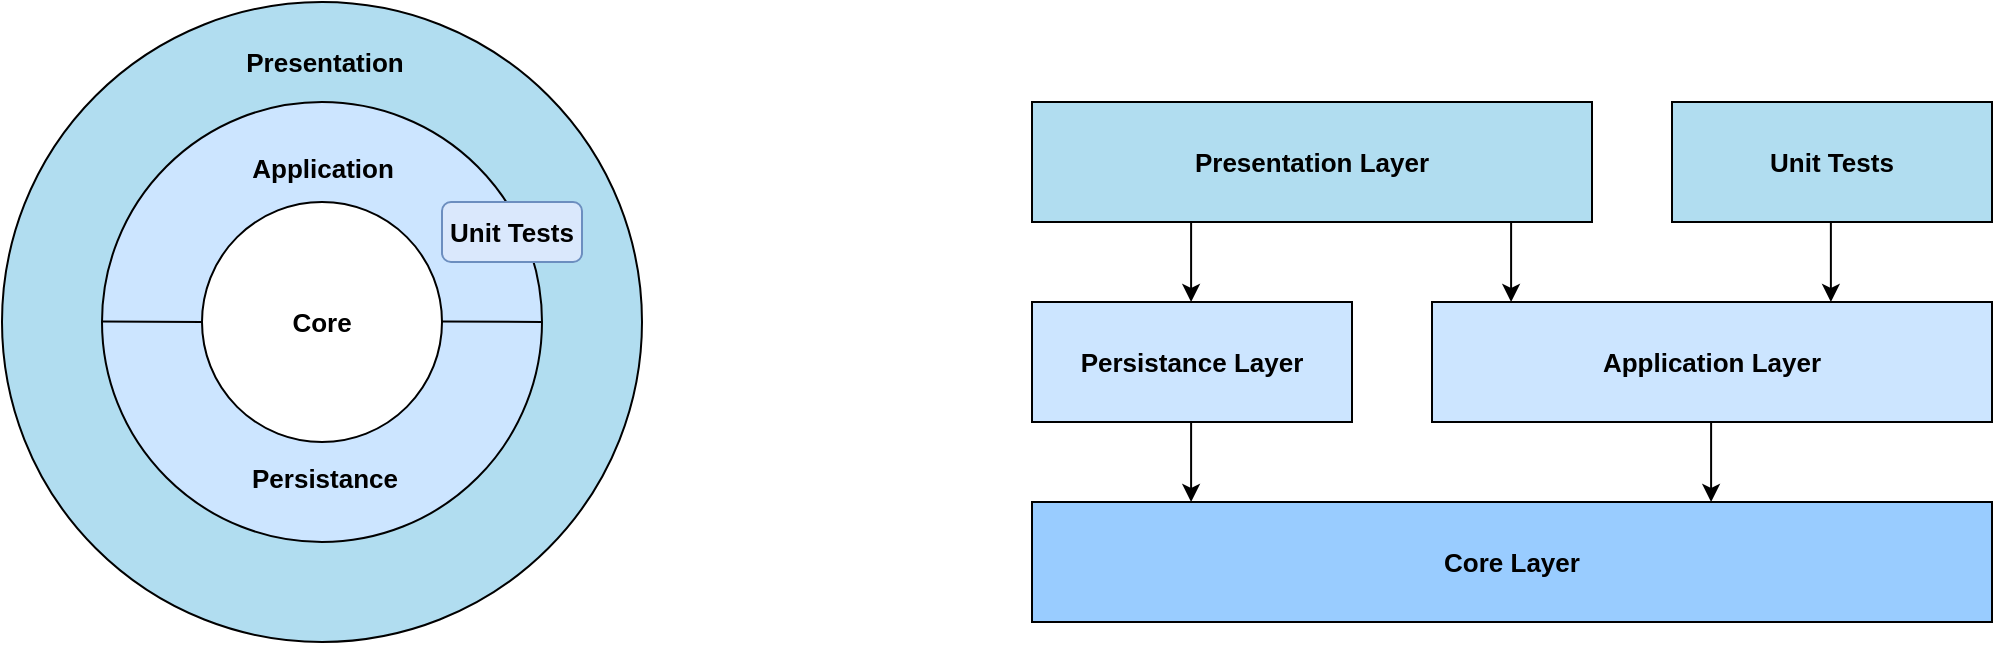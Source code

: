 <mxfile version="21.2.8" type="device">
  <diagram name="Page-1" id="JSJdlRF2Qm52VOK4EStN">
    <mxGraphModel dx="1044" dy="792" grid="1" gridSize="10" guides="1" tooltips="1" connect="1" arrows="1" fold="1" page="1" pageScale="1" pageWidth="1169" pageHeight="827" math="0" shadow="0">
      <root>
        <mxCell id="0" />
        <mxCell id="1" parent="0" />
        <mxCell id="PIq4xTd0Sl2iret5eptx-1" value="&lt;font style=&quot;font-size: 13px;&quot;&gt;&lt;b style=&quot;font-size: 13px;&quot;&gt;Core Layer&lt;/b&gt;&lt;/font&gt;" style="rounded=0;whiteSpace=wrap;html=1;fillColor=#99CCFF;strokeColor=#000000;fontSize=13;" vertex="1" parent="1">
          <mxGeometry x="600" y="280" width="480" height="60" as="geometry" />
        </mxCell>
        <mxCell id="PIq4xTd0Sl2iret5eptx-2" value="&lt;font style=&quot;font-size: 13px;&quot;&gt;&lt;b style=&quot;font-size: 13px;&quot;&gt;Application Layer&lt;/b&gt;&lt;/font&gt;" style="rounded=0;whiteSpace=wrap;html=1;fillColor=#CCE5FF;fontSize=13;" vertex="1" parent="1">
          <mxGeometry x="800" y="180" width="280" height="60" as="geometry" />
        </mxCell>
        <mxCell id="PIq4xTd0Sl2iret5eptx-3" value="&lt;font style=&quot;font-size: 13px;&quot;&gt;&lt;b style=&quot;font-size: 13px;&quot;&gt;Persistance Layer&lt;/b&gt;&lt;/font&gt;" style="rounded=0;whiteSpace=wrap;html=1;fillColor=#CCE5FF;fontSize=13;" vertex="1" parent="1">
          <mxGeometry x="600" y="180" width="160" height="60" as="geometry" />
        </mxCell>
        <mxCell id="PIq4xTd0Sl2iret5eptx-4" value="&lt;font style=&quot;font-size: 13px;&quot;&gt;&lt;b style=&quot;font-size: 13px;&quot;&gt;Presentation Layer&lt;/b&gt;&lt;/font&gt;" style="rounded=0;whiteSpace=wrap;html=1;fillColor=#b1ddf0;strokeColor=#000000;fontSize=13;" vertex="1" parent="1">
          <mxGeometry x="600" y="80" width="280" height="60" as="geometry" />
        </mxCell>
        <mxCell id="PIq4xTd0Sl2iret5eptx-5" value="&lt;font style=&quot;font-size: 13px;&quot;&gt;&lt;b style=&quot;font-size: 13px;&quot;&gt;Unit Tests&lt;/b&gt;&lt;/font&gt;" style="rounded=0;whiteSpace=wrap;html=1;fillColor=#b1ddf0;strokeColor=#000000;fontSize=13;" vertex="1" parent="1">
          <mxGeometry x="920" y="80" width="160" height="60" as="geometry" />
        </mxCell>
        <mxCell id="PIq4xTd0Sl2iret5eptx-6" value="" style="endArrow=classic;html=1;rounded=0;fontSize=13;" edge="1" parent="1">
          <mxGeometry width="50" height="50" relative="1" as="geometry">
            <mxPoint x="999.44" y="140" as="sourcePoint" />
            <mxPoint x="999.44" y="180" as="targetPoint" />
          </mxGeometry>
        </mxCell>
        <mxCell id="PIq4xTd0Sl2iret5eptx-8" value="" style="endArrow=classic;html=1;rounded=0;fontSize=13;" edge="1" parent="1">
          <mxGeometry width="50" height="50" relative="1" as="geometry">
            <mxPoint x="679.55" y="140" as="sourcePoint" />
            <mxPoint x="679.55" y="180" as="targetPoint" />
          </mxGeometry>
        </mxCell>
        <mxCell id="PIq4xTd0Sl2iret5eptx-9" value="" style="endArrow=classic;html=1;rounded=0;fontSize=13;" edge="1" parent="1">
          <mxGeometry width="50" height="50" relative="1" as="geometry">
            <mxPoint x="679.55" y="240" as="sourcePoint" />
            <mxPoint x="679.55" y="280" as="targetPoint" />
          </mxGeometry>
        </mxCell>
        <mxCell id="PIq4xTd0Sl2iret5eptx-10" value="" style="endArrow=classic;html=1;rounded=0;fontSize=13;" edge="1" parent="1">
          <mxGeometry width="50" height="50" relative="1" as="geometry">
            <mxPoint x="939.55" y="240" as="sourcePoint" />
            <mxPoint x="939.55" y="280" as="targetPoint" />
          </mxGeometry>
        </mxCell>
        <mxCell id="PIq4xTd0Sl2iret5eptx-11" value="" style="ellipse;whiteSpace=wrap;html=1;aspect=fixed;fillColor=#b1ddf0;strokeColor=#000000;fontSize=13;" vertex="1" parent="1">
          <mxGeometry x="85" y="30" width="320" height="320" as="geometry" />
        </mxCell>
        <mxCell id="PIq4xTd0Sl2iret5eptx-12" value="" style="ellipse;whiteSpace=wrap;html=1;aspect=fixed;fillColor=#CCE5FF;fontSize=13;" vertex="1" parent="1">
          <mxGeometry x="135" y="80" width="220" height="220" as="geometry" />
        </mxCell>
        <mxCell id="PIq4xTd0Sl2iret5eptx-13" value="&lt;font style=&quot;font-size: 13px;&quot;&gt;&lt;b style=&quot;font-size: 13px;&quot;&gt;Core&lt;/b&gt;&lt;/font&gt;" style="ellipse;whiteSpace=wrap;html=1;aspect=fixed;fillColor=#FFFFFF;fontSize=13;" vertex="1" parent="1">
          <mxGeometry x="185" y="130" width="120" height="120" as="geometry" />
        </mxCell>
        <mxCell id="PIq4xTd0Sl2iret5eptx-14" value="&lt;b style=&quot;border-color: var(--border-color); font-size: 13px;&quot;&gt;Persistance&lt;/b&gt;" style="text;html=1;align=center;verticalAlign=middle;resizable=0;points=[];autosize=1;strokeColor=none;fillColor=none;fontSize=13;" vertex="1" parent="1">
          <mxGeometry x="196" y="253" width="100" height="30" as="geometry" />
        </mxCell>
        <mxCell id="PIq4xTd0Sl2iret5eptx-15" value="&lt;b style=&quot;border-color: var(--border-color); font-size: 13px;&quot;&gt;Application&lt;/b&gt;" style="text;html=1;align=center;verticalAlign=middle;resizable=0;points=[];autosize=1;strokeColor=none;fillColor=none;fontSize=13;" vertex="1" parent="1">
          <mxGeometry x="200" y="98" width="90" height="30" as="geometry" />
        </mxCell>
        <mxCell id="PIq4xTd0Sl2iret5eptx-16" value="" style="endArrow=classic;html=1;rounded=0;fontSize=13;" edge="1" parent="1">
          <mxGeometry width="50" height="50" relative="1" as="geometry">
            <mxPoint x="839.55" y="140" as="sourcePoint" />
            <mxPoint x="839.55" y="180" as="targetPoint" />
          </mxGeometry>
        </mxCell>
        <mxCell id="PIq4xTd0Sl2iret5eptx-17" value="&lt;b style=&quot;border-color: var(--border-color); font-size: 13px;&quot;&gt;Presentation&lt;/b&gt;" style="text;html=1;align=center;verticalAlign=middle;resizable=0;points=[];autosize=1;strokeColor=none;fillColor=none;fontSize=13;" vertex="1" parent="1">
          <mxGeometry x="196" y="45" width="100" height="30" as="geometry" />
        </mxCell>
        <mxCell id="PIq4xTd0Sl2iret5eptx-18" value="" style="endArrow=none;html=1;rounded=0;fontSize=13;" edge="1" parent="1" target="PIq4xTd0Sl2iret5eptx-12">
          <mxGeometry width="50" height="50" relative="1" as="geometry">
            <mxPoint x="305" y="189.74" as="sourcePoint" />
            <mxPoint x="345" y="189.74" as="targetPoint" />
          </mxGeometry>
        </mxCell>
        <mxCell id="PIq4xTd0Sl2iret5eptx-19" value="" style="endArrow=none;html=1;rounded=0;fontSize=13;" edge="1" parent="1">
          <mxGeometry width="50" height="50" relative="1" as="geometry">
            <mxPoint x="135" y="189.74" as="sourcePoint" />
            <mxPoint x="185" y="190" as="targetPoint" />
          </mxGeometry>
        </mxCell>
        <mxCell id="PIq4xTd0Sl2iret5eptx-22" value="&lt;b style=&quot;font-size: 13px;&quot;&gt;&lt;font style=&quot;font-size: 13px;&quot;&gt;Unit Tests&lt;/font&gt;&lt;/b&gt;" style="rounded=1;whiteSpace=wrap;html=1;fillColor=#dae8fc;strokeColor=#6c8ebf;fontSize=13;" vertex="1" parent="1">
          <mxGeometry x="305" y="130" width="70" height="30" as="geometry" />
        </mxCell>
      </root>
    </mxGraphModel>
  </diagram>
</mxfile>

